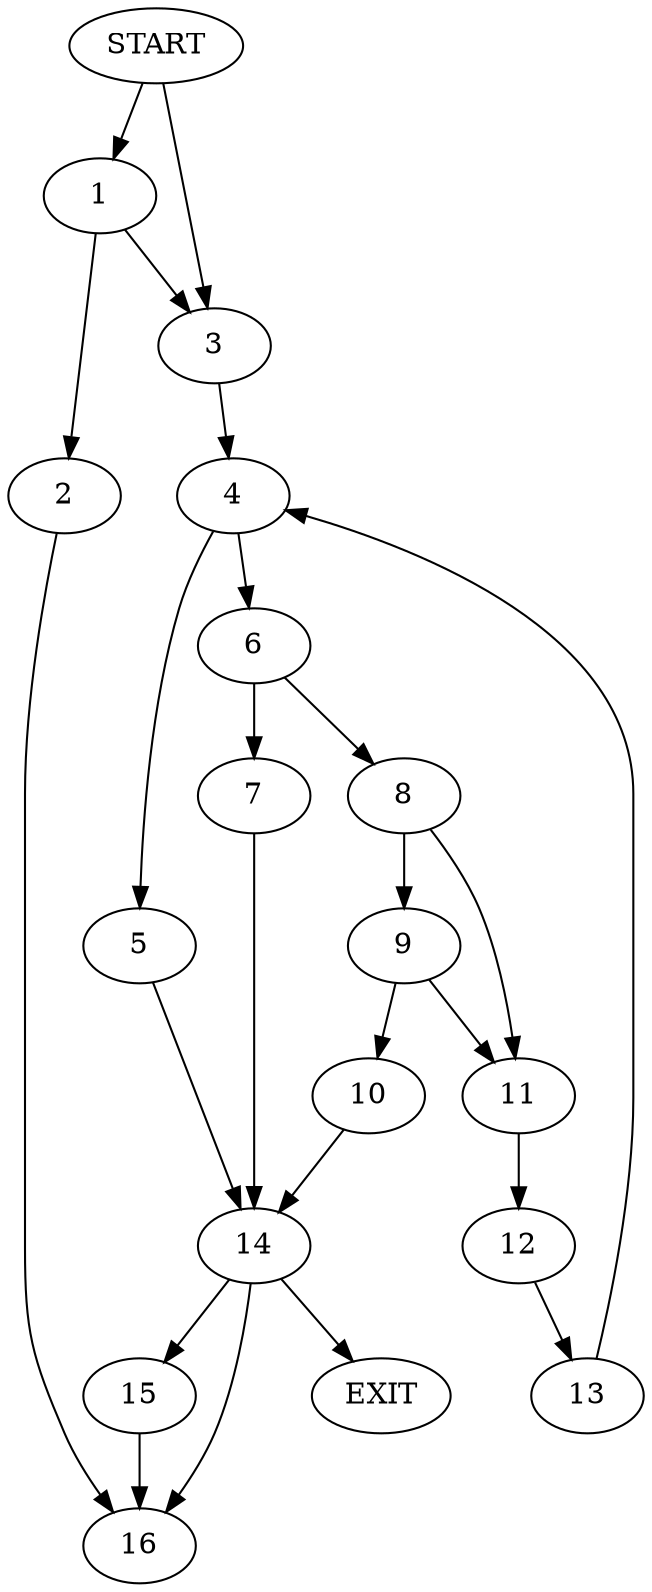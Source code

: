 digraph { 
0 [label="START"];
1;
2;
3;
4;
5;
6;
7;
8;
9;
10;
11;
12;
13;
14;
15;
16;
17[label="EXIT"];
0 -> 1;
0 -> 3;
1 -> 2;
1 -> 3;
2 -> 16;
3 -> 4;
4 -> 6;
4 -> 5;
5 -> 14;
6 -> 7;
6 -> 8;
7 -> 14;
8 -> 11;
8 -> 9;
9 -> 10;
9 -> 11;
10 -> 14;
11 -> 12;
12 -> 13;
13 -> 4;
14 -> 17;
14 -> 15;
14:s2 -> 16;
15 -> 16;
}